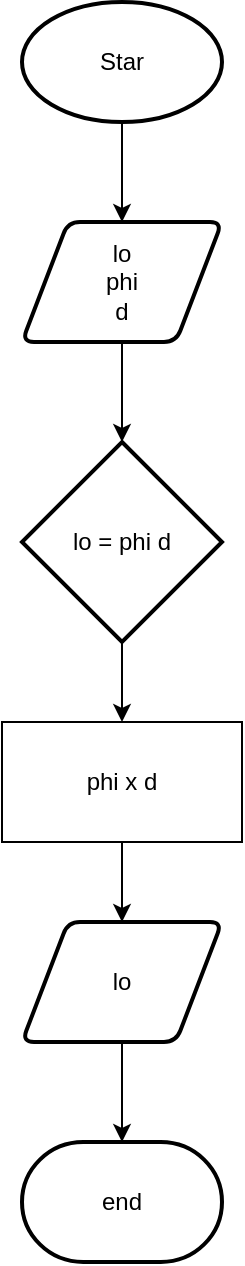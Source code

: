 <mxfile version="22.0.4" type="github">
  <diagram name="Halaman-1" id="t57953utaxEIPQW2zb_u">
    <mxGraphModel dx="794" dy="456" grid="1" gridSize="10" guides="1" tooltips="1" connect="1" arrows="1" fold="1" page="1" pageScale="1" pageWidth="827" pageHeight="1169" math="0" shadow="0">
      <root>
        <mxCell id="0" />
        <mxCell id="1" parent="0" />
        <mxCell id="laTZMxKom_9RnnCs_Gw1-2" style="edgeStyle=orthogonalEdgeStyle;rounded=0;orthogonalLoop=1;jettySize=auto;html=1;exitX=0.5;exitY=1;exitDx=0;exitDy=0;exitPerimeter=0;" edge="1" parent="1" source="laTZMxKom_9RnnCs_Gw1-1" target="laTZMxKom_9RnnCs_Gw1-3">
          <mxGeometry relative="1" as="geometry">
            <mxPoint x="380" y="140" as="targetPoint" />
          </mxGeometry>
        </mxCell>
        <mxCell id="laTZMxKom_9RnnCs_Gw1-1" value="Star" style="strokeWidth=2;html=1;shape=mxgraph.flowchart.start_1;whiteSpace=wrap;" vertex="1" parent="1">
          <mxGeometry x="330" y="40" width="100" height="60" as="geometry" />
        </mxCell>
        <mxCell id="laTZMxKom_9RnnCs_Gw1-4" style="edgeStyle=orthogonalEdgeStyle;rounded=0;orthogonalLoop=1;jettySize=auto;html=1;exitX=0.5;exitY=1;exitDx=0;exitDy=0;" edge="1" parent="1" source="laTZMxKom_9RnnCs_Gw1-3" target="laTZMxKom_9RnnCs_Gw1-5">
          <mxGeometry relative="1" as="geometry">
            <mxPoint x="380" y="260" as="targetPoint" />
          </mxGeometry>
        </mxCell>
        <mxCell id="laTZMxKom_9RnnCs_Gw1-3" value="lo&lt;br&gt;phi&lt;br&gt;d" style="shape=parallelogram;html=1;strokeWidth=2;perimeter=parallelogramPerimeter;whiteSpace=wrap;rounded=1;arcSize=12;size=0.23;" vertex="1" parent="1">
          <mxGeometry x="330" y="150" width="100" height="60" as="geometry" />
        </mxCell>
        <mxCell id="laTZMxKom_9RnnCs_Gw1-6" style="edgeStyle=orthogonalEdgeStyle;rounded=0;orthogonalLoop=1;jettySize=auto;html=1;exitX=0.5;exitY=1;exitDx=0;exitDy=0;exitPerimeter=0;" edge="1" parent="1" source="laTZMxKom_9RnnCs_Gw1-5">
          <mxGeometry relative="1" as="geometry">
            <mxPoint x="380" y="400" as="targetPoint" />
          </mxGeometry>
        </mxCell>
        <mxCell id="laTZMxKom_9RnnCs_Gw1-5" value="lo = phi d" style="strokeWidth=2;html=1;shape=mxgraph.flowchart.decision;whiteSpace=wrap;" vertex="1" parent="1">
          <mxGeometry x="330" y="260" width="100" height="100" as="geometry" />
        </mxCell>
        <mxCell id="laTZMxKom_9RnnCs_Gw1-8" style="edgeStyle=orthogonalEdgeStyle;rounded=0;orthogonalLoop=1;jettySize=auto;html=1;exitX=0.5;exitY=1;exitDx=0;exitDy=0;" edge="1" parent="1" source="laTZMxKom_9RnnCs_Gw1-7" target="laTZMxKom_9RnnCs_Gw1-9">
          <mxGeometry relative="1" as="geometry">
            <mxPoint x="380" y="520" as="targetPoint" />
          </mxGeometry>
        </mxCell>
        <mxCell id="laTZMxKom_9RnnCs_Gw1-7" value="phi x d" style="rounded=0;whiteSpace=wrap;html=1;" vertex="1" parent="1">
          <mxGeometry x="320" y="400" width="120" height="60" as="geometry" />
        </mxCell>
        <mxCell id="laTZMxKom_9RnnCs_Gw1-10" style="edgeStyle=orthogonalEdgeStyle;rounded=0;orthogonalLoop=1;jettySize=auto;html=1;exitX=0.5;exitY=1;exitDx=0;exitDy=0;" edge="1" parent="1" source="laTZMxKom_9RnnCs_Gw1-9" target="laTZMxKom_9RnnCs_Gw1-11">
          <mxGeometry relative="1" as="geometry">
            <mxPoint x="380" y="610" as="targetPoint" />
          </mxGeometry>
        </mxCell>
        <mxCell id="laTZMxKom_9RnnCs_Gw1-9" value="lo" style="shape=parallelogram;html=1;strokeWidth=2;perimeter=parallelogramPerimeter;whiteSpace=wrap;rounded=1;arcSize=12;size=0.23;" vertex="1" parent="1">
          <mxGeometry x="330" y="500" width="100" height="60" as="geometry" />
        </mxCell>
        <mxCell id="laTZMxKom_9RnnCs_Gw1-11" value="end" style="strokeWidth=2;html=1;shape=mxgraph.flowchart.terminator;whiteSpace=wrap;" vertex="1" parent="1">
          <mxGeometry x="330" y="610" width="100" height="60" as="geometry" />
        </mxCell>
      </root>
    </mxGraphModel>
  </diagram>
</mxfile>
